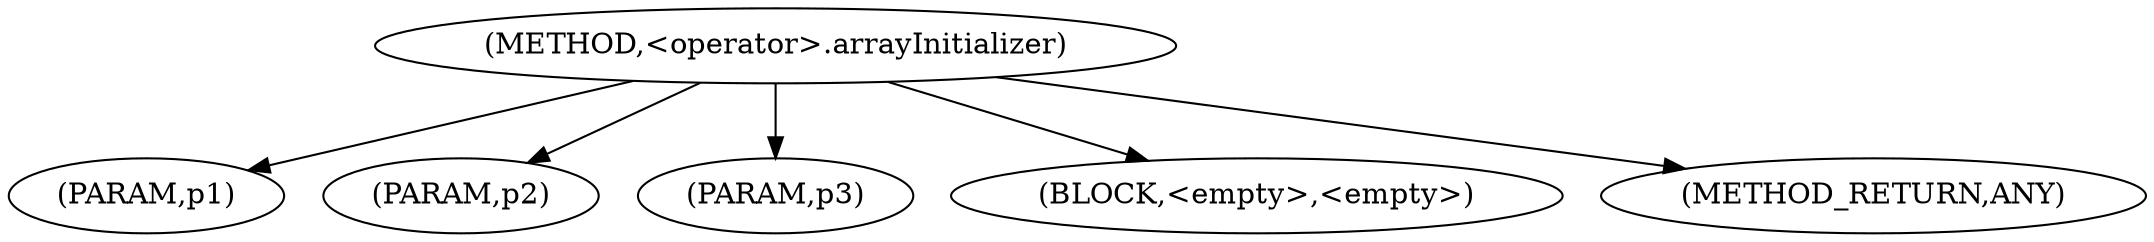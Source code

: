 digraph "&lt;operator&gt;.arrayInitializer" {  
"829" [label = <(METHOD,&lt;operator&gt;.arrayInitializer)> ]
"830" [label = <(PARAM,p1)> ]
"831" [label = <(PARAM,p2)> ]
"832" [label = <(PARAM,p3)> ]
"833" [label = <(BLOCK,&lt;empty&gt;,&lt;empty&gt;)> ]
"834" [label = <(METHOD_RETURN,ANY)> ]
  "829" -> "830" 
  "829" -> "833" 
  "829" -> "831" 
  "829" -> "834" 
  "829" -> "832" 
}
